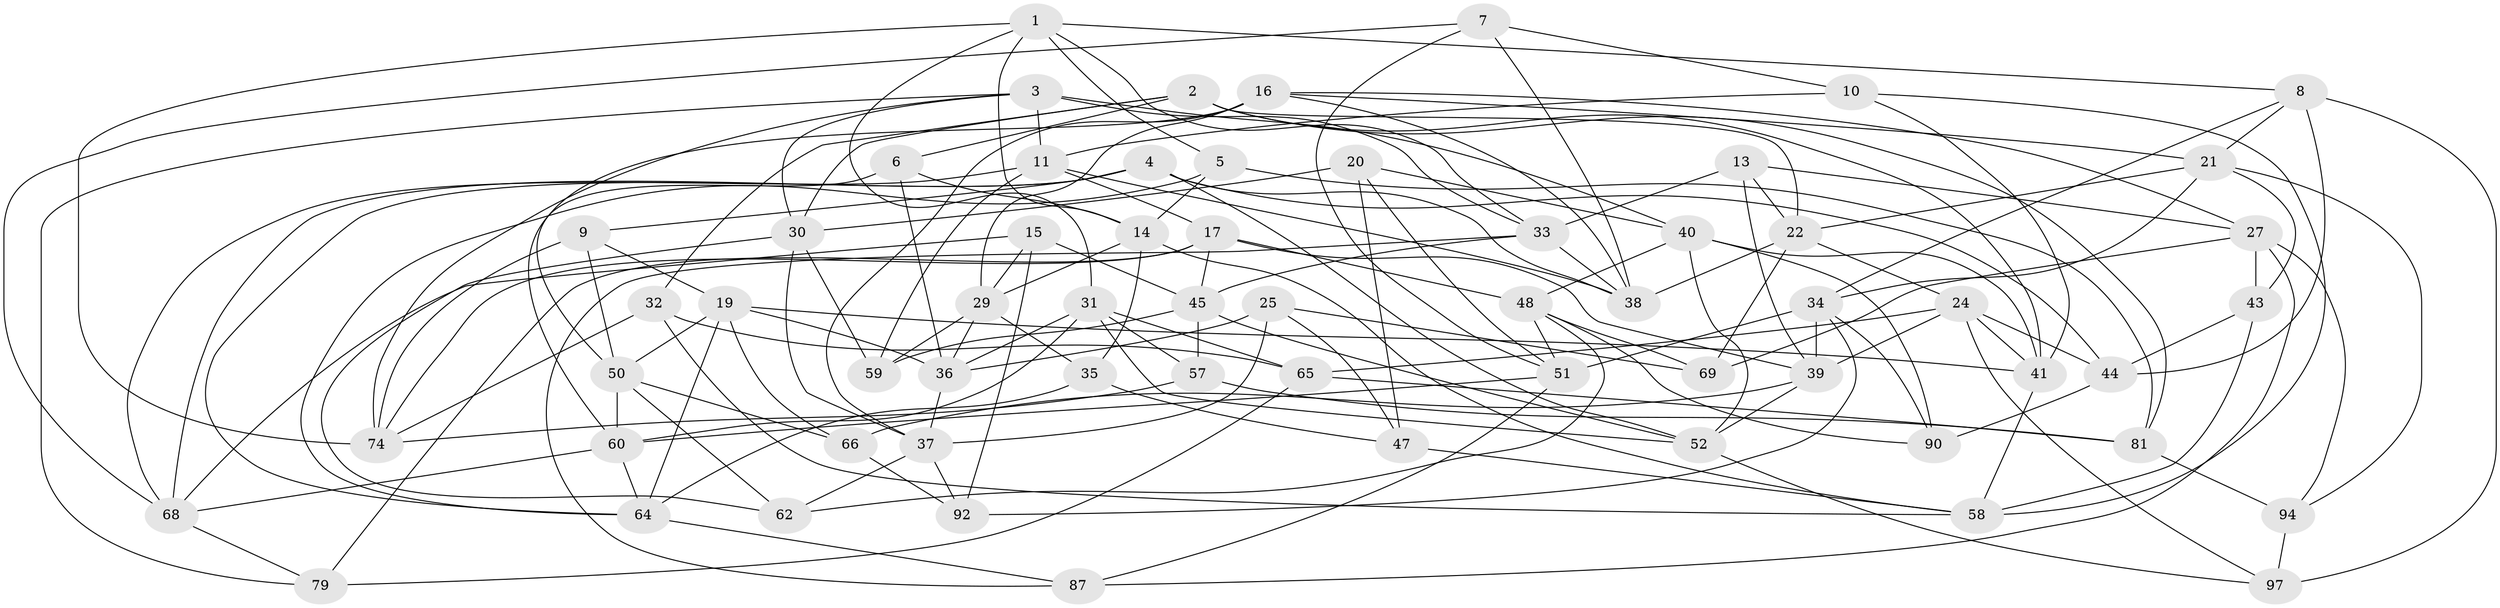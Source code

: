 // original degree distribution, {4: 1.0}
// Generated by graph-tools (version 1.1) at 2025/11/02/21/25 10:11:17]
// undirected, 62 vertices, 160 edges
graph export_dot {
graph [start="1"]
  node [color=gray90,style=filled];
  1 [super="+42"];
  2 [super="+26"];
  3 [super="+70"];
  4 [super="+71"];
  5;
  6;
  7;
  8 [super="+96"];
  9;
  10;
  11 [super="+12"];
  13;
  14 [super="+18"];
  15;
  16 [super="+83"];
  17 [super="+28"];
  19 [super="+23"];
  20;
  21 [super="+93"];
  22 [super="+55"];
  24 [super="+53"];
  25;
  27 [super="+100"];
  29 [super="+95"];
  30 [super="+54"];
  31 [super="+72"];
  32;
  33 [super="+77"];
  34 [super="+61"];
  35;
  36 [super="+46"];
  37 [super="+89"];
  38 [super="+76"];
  39 [super="+91"];
  40 [super="+67"];
  41 [super="+98"];
  43;
  44 [super="+49"];
  45 [super="+63"];
  47;
  48 [super="+82"];
  50 [super="+73"];
  51 [super="+75"];
  52 [super="+56"];
  57;
  58 [super="+86"];
  59;
  60 [super="+78"];
  62;
  64 [super="+88"];
  65 [super="+99"];
  66;
  68 [super="+84"];
  69;
  74 [super="+80"];
  79;
  81 [super="+85"];
  87;
  90;
  92;
  94;
  97;
  1 -- 8;
  1 -- 5;
  1 -- 14;
  1 -- 33;
  1 -- 74;
  1 -- 31;
  2 -- 32;
  2 -- 6;
  2 -- 81;
  2 -- 22;
  2 -- 30;
  2 -- 41;
  3 -- 40;
  3 -- 74;
  3 -- 79;
  3 -- 30;
  3 -- 33;
  3 -- 11;
  4 -- 52;
  4 -- 9;
  4 -- 68;
  4 -- 64;
  4 -- 38;
  4 -- 44;
  5 -- 14;
  5 -- 64;
  5 -- 81;
  6 -- 14;
  6 -- 60;
  6 -- 36;
  7 -- 51;
  7 -- 10;
  7 -- 38;
  7 -- 68;
  8 -- 44 [weight=2];
  8 -- 34;
  8 -- 97;
  8 -- 21;
  9 -- 50;
  9 -- 74;
  9 -- 19;
  10 -- 11;
  10 -- 41;
  10 -- 58;
  11 -- 17;
  11 -- 38;
  11 -- 59;
  11 -- 68;
  13 -- 22;
  13 -- 39;
  13 -- 27;
  13 -- 33;
  14 -- 58;
  14 -- 35;
  14 -- 29;
  15 -- 92;
  15 -- 45;
  15 -- 29;
  15 -- 68;
  16 -- 37;
  16 -- 29;
  16 -- 27;
  16 -- 50;
  16 -- 21;
  16 -- 38;
  17 -- 74;
  17 -- 79;
  17 -- 45;
  17 -- 39;
  17 -- 48;
  19 -- 41;
  19 -- 64;
  19 -- 66;
  19 -- 50;
  19 -- 36;
  20 -- 51;
  20 -- 30;
  20 -- 47;
  20 -- 40;
  21 -- 34;
  21 -- 94;
  21 -- 43;
  21 -- 22;
  22 -- 69;
  22 -- 24;
  22 -- 38;
  24 -- 39;
  24 -- 97;
  24 -- 41;
  24 -- 65;
  24 -- 44;
  25 -- 69;
  25 -- 47;
  25 -- 36;
  25 -- 37;
  27 -- 94;
  27 -- 43;
  27 -- 87;
  27 -- 69;
  29 -- 35;
  29 -- 59;
  29 -- 36;
  30 -- 62;
  30 -- 59;
  30 -- 37;
  31 -- 65;
  31 -- 36;
  31 -- 57;
  31 -- 60;
  31 -- 52;
  32 -- 74;
  32 -- 58;
  32 -- 65;
  33 -- 87;
  33 -- 45;
  33 -- 38;
  34 -- 92;
  34 -- 51;
  34 -- 90;
  34 -- 39;
  35 -- 47;
  35 -- 64;
  36 -- 37;
  37 -- 92;
  37 -- 62;
  39 -- 66;
  39 -- 52;
  40 -- 90;
  40 -- 48;
  40 -- 41;
  40 -- 52;
  41 -- 58;
  43 -- 44;
  43 -- 58;
  44 -- 90;
  45 -- 59;
  45 -- 57;
  45 -- 52;
  47 -- 58;
  48 -- 69;
  48 -- 62;
  48 -- 90;
  48 -- 51;
  50 -- 66;
  50 -- 62;
  50 -- 60;
  51 -- 87;
  51 -- 60;
  52 -- 97;
  57 -- 74;
  57 -- 81;
  60 -- 68;
  60 -- 64;
  64 -- 87;
  65 -- 81 [weight=2];
  65 -- 79;
  66 -- 92;
  68 -- 79;
  81 -- 94;
  94 -- 97;
}
